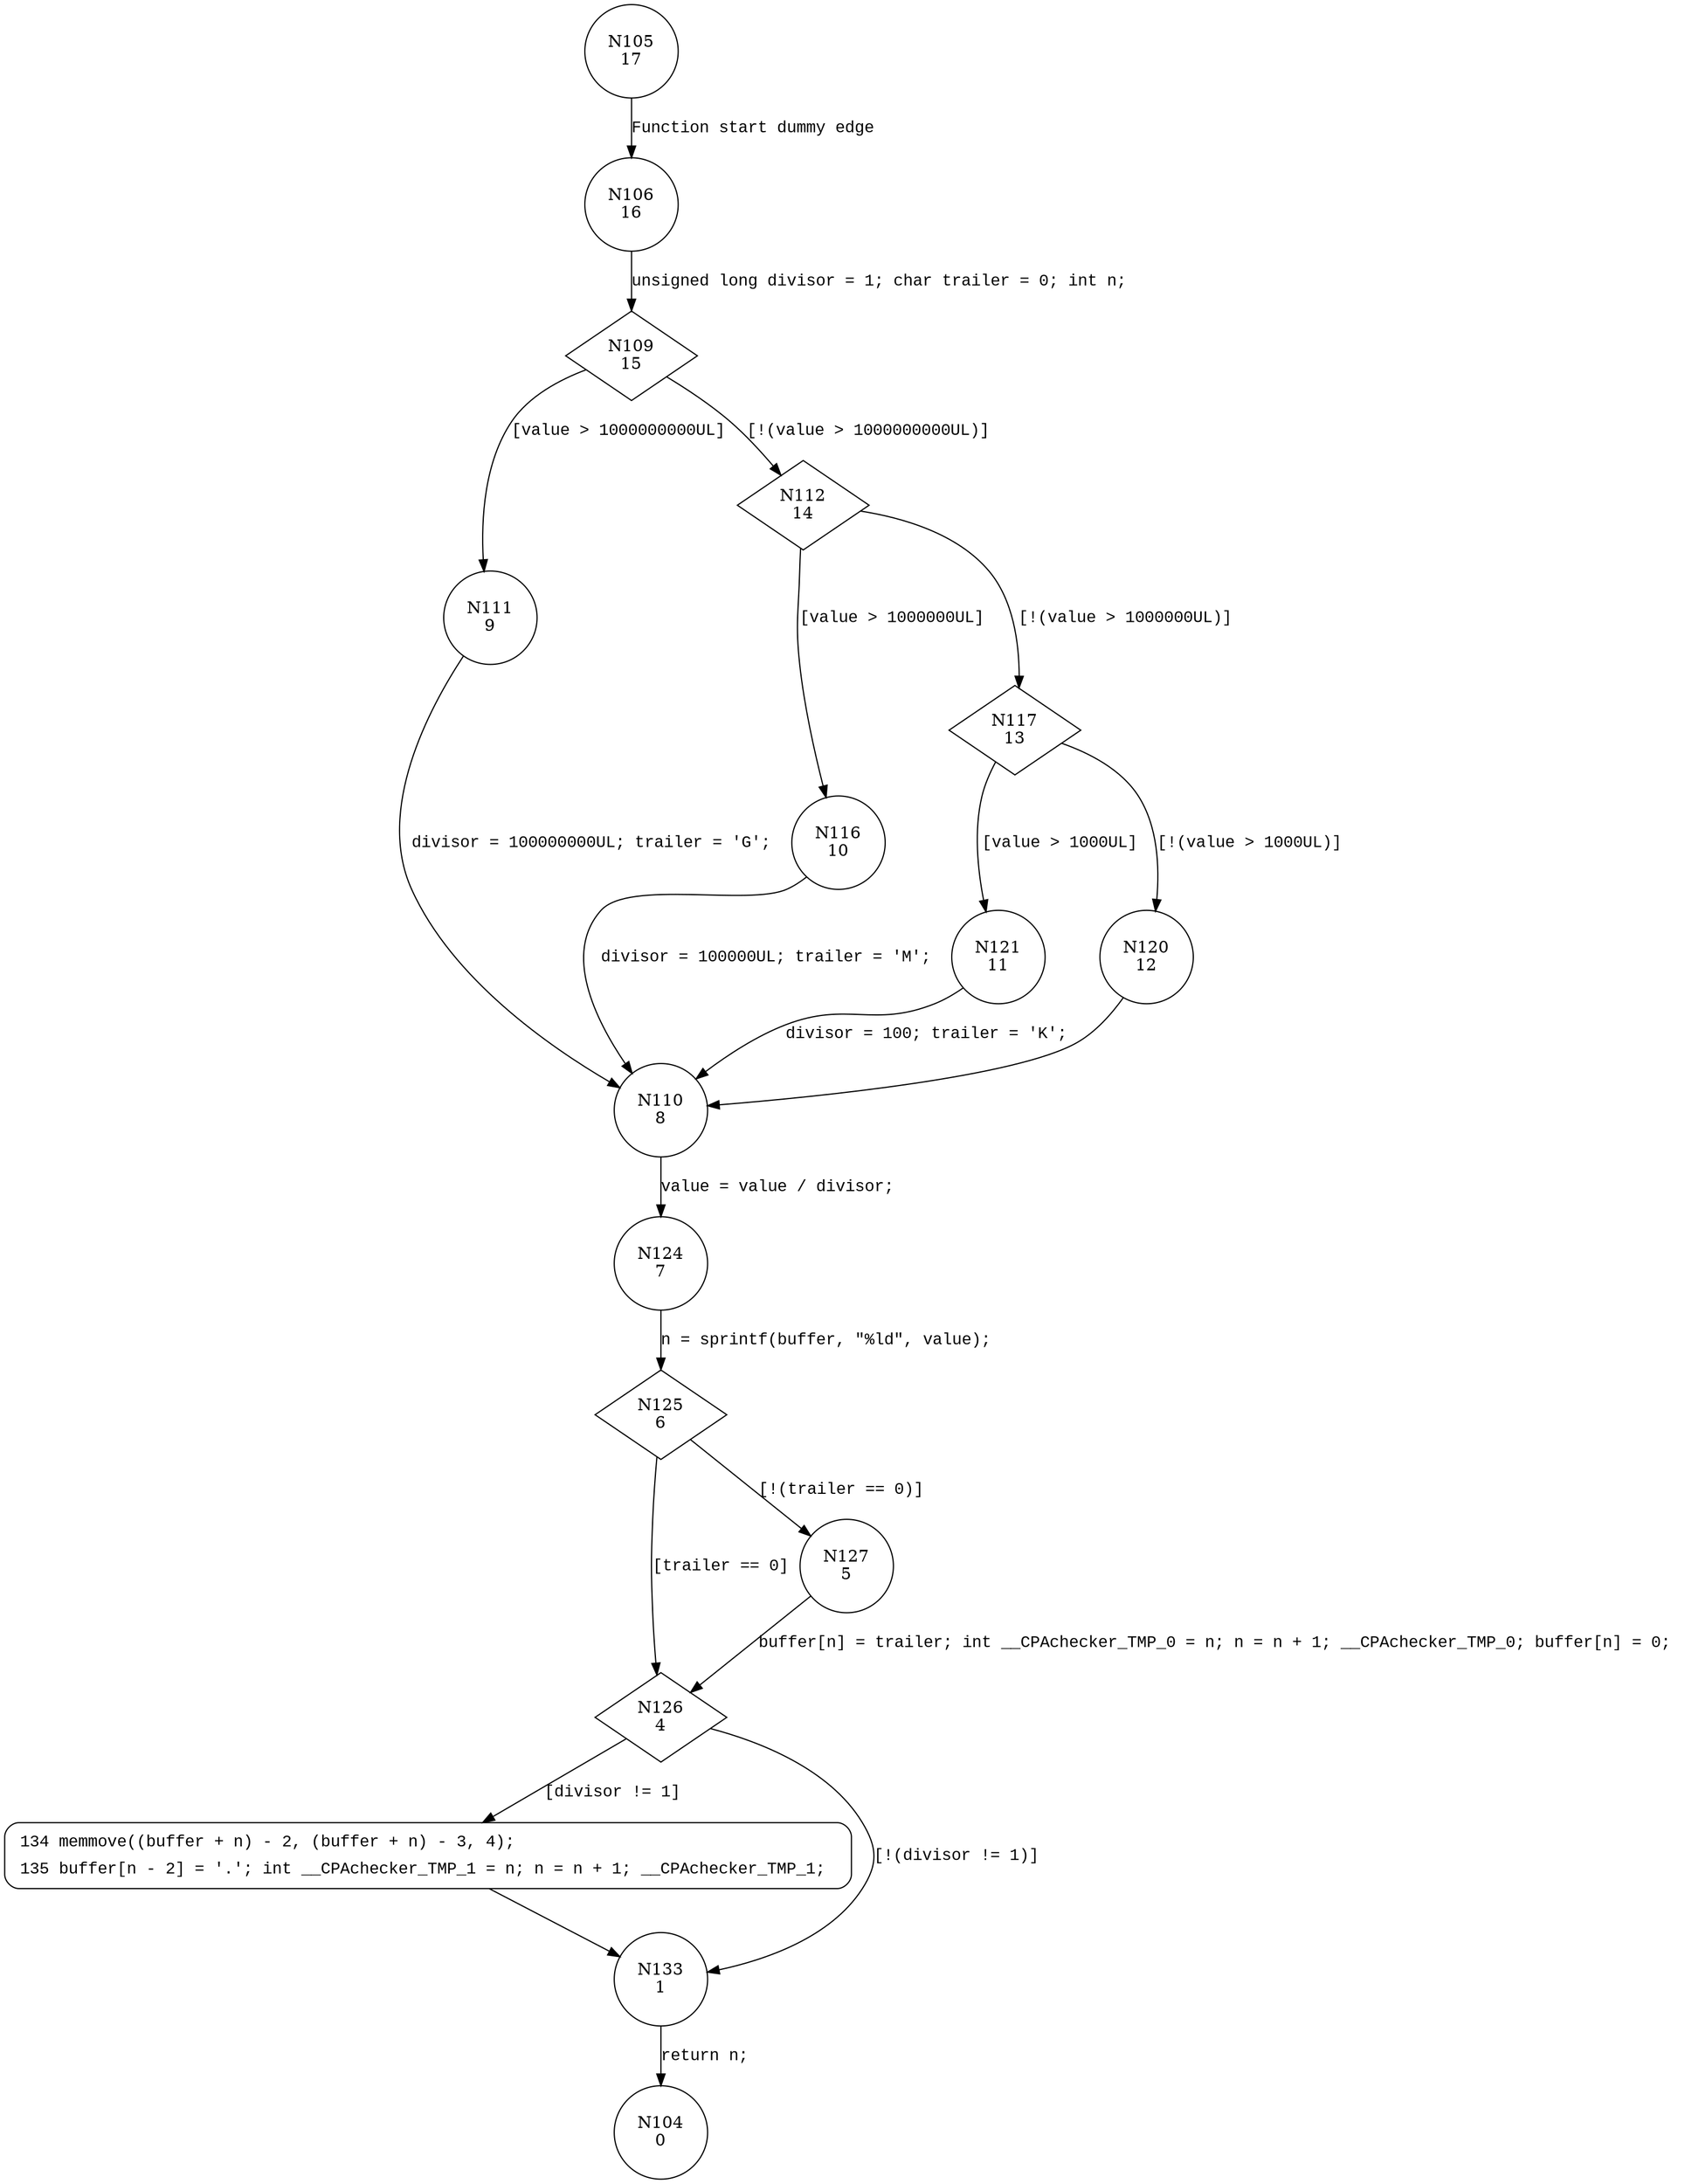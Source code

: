 digraph store_size {
105 [shape="circle" label="N105\n17"]
106 [shape="circle" label="N106\n16"]
109 [shape="diamond" label="N109\n15"]
111 [shape="circle" label="N111\n9"]
112 [shape="diamond" label="N112\n14"]
116 [shape="circle" label="N116\n10"]
117 [shape="diamond" label="N117\n13"]
121 [shape="circle" label="N121\n11"]
120 [shape="circle" label="N120\n12"]
110 [shape="circle" label="N110\n8"]
124 [shape="circle" label="N124\n7"]
125 [shape="diamond" label="N125\n6"]
126 [shape="diamond" label="N126\n4"]
127 [shape="circle" label="N127\n5"]
134 [shape="circle" label="N134\n3"]
133 [shape="circle" label="N133\n1"]
104 [shape="circle" label="N104\n0"]
134 [style="filled,bold" penwidth="1" fillcolor="white" fontname="Courier New" shape="Mrecord" label=<<table border="0" cellborder="0" cellpadding="3" bgcolor="white"><tr><td align="right">134</td><td align="left">memmove((buffer + n) - 2, (buffer + n) - 3, 4);</td></tr><tr><td align="right">135</td><td align="left">buffer[n - 2] = '.'; int __CPAchecker_TMP_1 = n; n = n + 1; __CPAchecker_TMP_1; </td></tr></table>>]
134 -> 133[label=""]
105 -> 106 [label="Function start dummy edge" fontname="Courier New"]
109 -> 111 [label="[value > 1000000000UL]" fontname="Courier New"]
109 -> 112 [label="[!(value > 1000000000UL)]" fontname="Courier New"]
112 -> 116 [label="[value > 1000000UL]" fontname="Courier New"]
112 -> 117 [label="[!(value > 1000000UL)]" fontname="Courier New"]
117 -> 121 [label="[value > 1000UL]" fontname="Courier New"]
117 -> 120 [label="[!(value > 1000UL)]" fontname="Courier New"]
110 -> 124 [label="value = value / divisor;" fontname="Courier New"]
125 -> 126 [label="[trailer == 0]" fontname="Courier New"]
125 -> 127 [label="[!(trailer == 0)]" fontname="Courier New"]
126 -> 134 [label="[divisor != 1]" fontname="Courier New"]
126 -> 133 [label="[!(divisor != 1)]" fontname="Courier New"]
133 -> 104 [label="return n;" fontname="Courier New"]
121 -> 110 [label="divisor = 100; trailer = 'K'; " fontname="Courier New"]
111 -> 110 [label="divisor = 100000000UL; trailer = 'G'; " fontname="Courier New"]
106 -> 109 [label="unsigned long divisor = 1; char trailer = 0; int n;" fontname="Courier New"]
120 -> 110 [label="" fontname="Courier New"]
124 -> 125 [label="n = sprintf(buffer, \"%ld\", value);" fontname="Courier New"]
127 -> 126 [label="buffer[n] = trailer; int __CPAchecker_TMP_0 = n; n = n + 1; __CPAchecker_TMP_0; buffer[n] = 0; " fontname="Courier New"]
116 -> 110 [label="divisor = 100000UL; trailer = 'M'; " fontname="Courier New"]
}